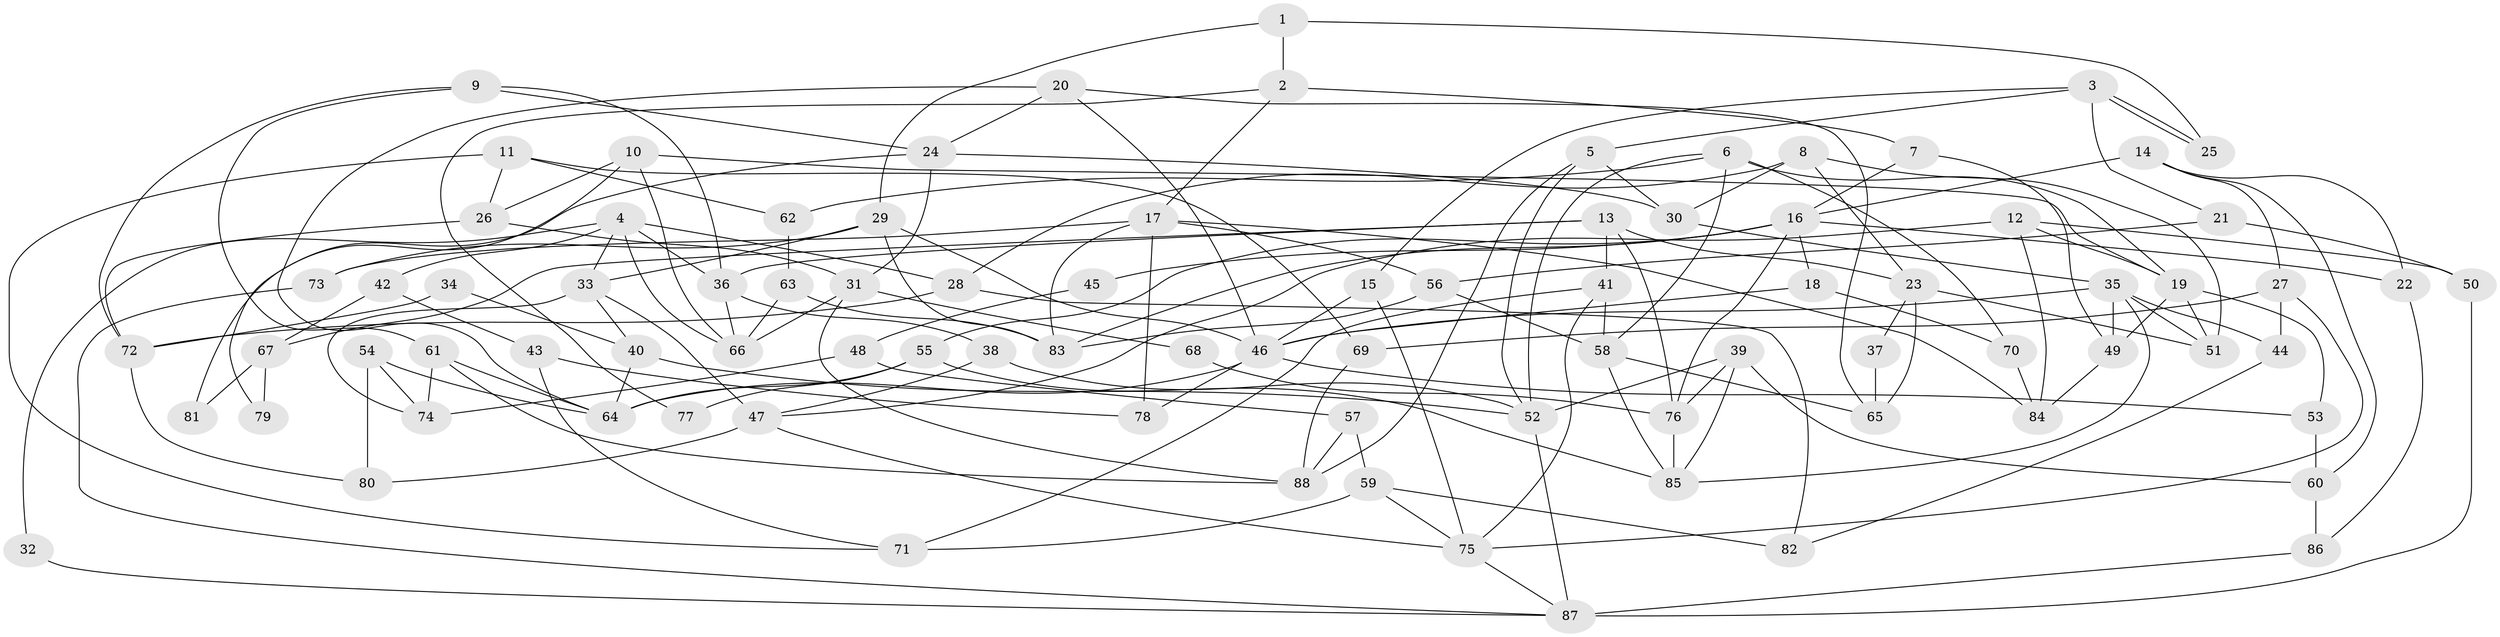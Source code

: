 // coarse degree distribution, {6: 0.22857142857142856, 8: 0.08571428571428572, 14: 0.02857142857142857, 5: 0.14285714285714285, 9: 0.08571428571428572, 10: 0.05714285714285714, 12: 0.02857142857142857, 4: 0.14285714285714285, 7: 0.05714285714285714, 3: 0.11428571428571428, 2: 0.02857142857142857}
// Generated by graph-tools (version 1.1) at 2025/18/03/04/25 18:18:53]
// undirected, 88 vertices, 176 edges
graph export_dot {
graph [start="1"]
  node [color=gray90,style=filled];
  1;
  2;
  3;
  4;
  5;
  6;
  7;
  8;
  9;
  10;
  11;
  12;
  13;
  14;
  15;
  16;
  17;
  18;
  19;
  20;
  21;
  22;
  23;
  24;
  25;
  26;
  27;
  28;
  29;
  30;
  31;
  32;
  33;
  34;
  35;
  36;
  37;
  38;
  39;
  40;
  41;
  42;
  43;
  44;
  45;
  46;
  47;
  48;
  49;
  50;
  51;
  52;
  53;
  54;
  55;
  56;
  57;
  58;
  59;
  60;
  61;
  62;
  63;
  64;
  65;
  66;
  67;
  68;
  69;
  70;
  71;
  72;
  73;
  74;
  75;
  76;
  77;
  78;
  79;
  80;
  81;
  82;
  83;
  84;
  85;
  86;
  87;
  88;
  1 -- 29;
  1 -- 2;
  1 -- 25;
  2 -- 17;
  2 -- 7;
  2 -- 77;
  3 -- 25;
  3 -- 25;
  3 -- 5;
  3 -- 15;
  3 -- 21;
  4 -- 33;
  4 -- 36;
  4 -- 28;
  4 -- 32;
  4 -- 42;
  4 -- 66;
  5 -- 52;
  5 -- 30;
  5 -- 88;
  6 -- 58;
  6 -- 19;
  6 -- 52;
  6 -- 62;
  6 -- 70;
  7 -- 49;
  7 -- 16;
  8 -- 51;
  8 -- 23;
  8 -- 28;
  8 -- 30;
  9 -- 61;
  9 -- 36;
  9 -- 24;
  9 -- 72;
  10 -- 66;
  10 -- 19;
  10 -- 26;
  10 -- 79;
  11 -- 26;
  11 -- 62;
  11 -- 69;
  11 -- 71;
  12 -- 47;
  12 -- 84;
  12 -- 19;
  12 -- 50;
  13 -- 76;
  13 -- 41;
  13 -- 23;
  13 -- 36;
  13 -- 67;
  14 -- 27;
  14 -- 60;
  14 -- 16;
  14 -- 22;
  15 -- 46;
  15 -- 75;
  16 -- 83;
  16 -- 18;
  16 -- 22;
  16 -- 45;
  16 -- 55;
  16 -- 76;
  17 -- 56;
  17 -- 83;
  17 -- 73;
  17 -- 78;
  17 -- 84;
  18 -- 46;
  18 -- 70;
  19 -- 49;
  19 -- 51;
  19 -- 53;
  20 -- 24;
  20 -- 46;
  20 -- 64;
  20 -- 65;
  21 -- 50;
  21 -- 56;
  22 -- 86;
  23 -- 51;
  23 -- 37;
  23 -- 65;
  24 -- 30;
  24 -- 31;
  24 -- 81;
  26 -- 72;
  26 -- 31;
  27 -- 75;
  27 -- 69;
  27 -- 44;
  28 -- 72;
  28 -- 82;
  29 -- 33;
  29 -- 46;
  29 -- 73;
  29 -- 83;
  30 -- 35;
  31 -- 66;
  31 -- 68;
  31 -- 88;
  32 -- 87;
  33 -- 40;
  33 -- 74;
  33 -- 47;
  34 -- 72;
  34 -- 40;
  35 -- 85;
  35 -- 46;
  35 -- 44;
  35 -- 49;
  35 -- 51;
  36 -- 66;
  36 -- 38;
  37 -- 65;
  38 -- 52;
  38 -- 47;
  39 -- 76;
  39 -- 52;
  39 -- 60;
  39 -- 85;
  40 -- 52;
  40 -- 64;
  41 -- 71;
  41 -- 75;
  41 -- 58;
  42 -- 43;
  42 -- 67;
  43 -- 78;
  43 -- 71;
  44 -- 82;
  45 -- 48;
  46 -- 64;
  46 -- 53;
  46 -- 78;
  47 -- 75;
  47 -- 80;
  48 -- 74;
  48 -- 57;
  49 -- 84;
  50 -- 87;
  52 -- 87;
  53 -- 60;
  54 -- 80;
  54 -- 64;
  54 -- 74;
  55 -- 85;
  55 -- 64;
  55 -- 77;
  56 -- 58;
  56 -- 83;
  57 -- 59;
  57 -- 88;
  58 -- 65;
  58 -- 85;
  59 -- 82;
  59 -- 75;
  59 -- 71;
  60 -- 86;
  61 -- 64;
  61 -- 88;
  61 -- 74;
  62 -- 63;
  63 -- 66;
  63 -- 83;
  67 -- 79;
  67 -- 81;
  68 -- 76;
  69 -- 88;
  70 -- 84;
  72 -- 80;
  73 -- 87;
  75 -- 87;
  76 -- 85;
  86 -- 87;
}
